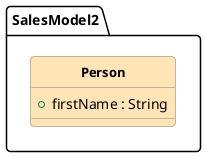 @startuml SalesModel2
'!pragma layout smetana
'left to right direction

skinparam nodesep 50
skinparam ranksep 100

hide circle
hide stereotype

skinparam padding 2
skinparam roundCorner 8
skinparam linetype ortho

skinparam class {
	BackgroundColor #moccasin
	BorderColor #grey
	ArrowColor #black

	FontSize 13
	FontStyle bold

	BackgroundColor<< Abstract >> white|#cfe3e8
	HeaderBackgroundColor<< Abstract >> #cee2e6/#bed8df
	FontStyle<< Abstract >> italic

	BackgroundColor<< Entity >> white|#cfe3e8
	HeaderBackgroundColor<< Entity >> #cee2e6/#bed8df

	BackgroundColor<< Enumeration >> white|#d6e6c8
	HeaderBackgroundColor<< Enumeration >> #d6e6c8/#c8e0be

	BackgroundColor<< Error >> white|#e69987
	HeaderBackgroundColor<< Error >> #d69080
	FontStyle<< Error >> normal

	BackgroundColor<< numeric >> white|#d6e6c8
	HeaderBackgroundColor<< numeric >> #d6e6c8/#c8e0be

	BackgroundColor<< string >> white|#d6e6c8
	HeaderBackgroundColor<< string >> #d6e6c8/#c8e0be

	BackgroundColor<< date >> white|#d6e6c8
	HeaderBackgroundColor<< date >> #d6e6c8/#c8e0be

	BackgroundColor<< timestamp >> white|#d6e6c8
	HeaderBackgroundColor<< timestamp >> #d6e6c8/#c8e0be

	BackgroundColor<< time >> white|#d6e6c8
	HeaderBackgroundColor<< time >> #d6e6c8/#c8e0be

	BackgroundColor<< binary >> white|#d6e6c8
	HeaderBackgroundColor<< binary >> #d6e6c8/#c8e0be

	BackgroundColor<< boolean >> white|#d6e6c8
	HeaderBackgroundColor<< boolean >> #d6e6c8/#c8e0be

	BackgroundColor<< External >> white|#efefef
	HeaderBackgroundColor<< External >> #dedede/#d7d7d7
	FontColor<< External >> #7f7f7f
	AttributeFontColor<< External >> #7f7f7f		
}

skinparam package<<DataTypes>> {
	borderColor Transparent
	backgroundColor Transparent
	fontColor Transparent
	stereotypeFontColor Transparent
}	

package SalesModel2 {

together {

}

together {
}

together {
	class Person <<  Abstract >>   {
		+firstName : String
	}
	



}

@enduml
